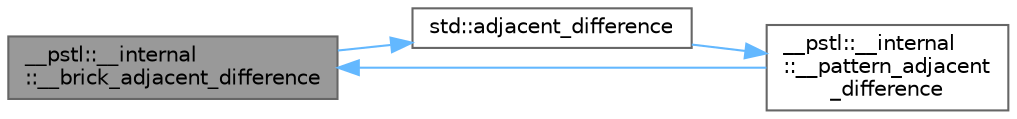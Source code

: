 digraph "__pstl::__internal::__brick_adjacent_difference"
{
 // LATEX_PDF_SIZE
  bgcolor="transparent";
  edge [fontname=Helvetica,fontsize=10,labelfontname=Helvetica,labelfontsize=10];
  node [fontname=Helvetica,fontsize=10,shape=box,height=0.2,width=0.4];
  rankdir="LR";
  Node1 [id="Node000001",label="__pstl::__internal\l::__brick_adjacent_difference",height=0.2,width=0.4,color="gray40", fillcolor="grey60", style="filled", fontcolor="black",tooltip=" "];
  Node1 -> Node2 [id="edge7_Node000001_Node000002",color="steelblue1",style="solid",tooltip=" "];
  Node2 [id="Node000002",label="std::adjacent_difference",height=0.2,width=0.4,color="grey40", fillcolor="white", style="filled",URL="$namespacestd.html#a8e0ebcf0b7a1a4e60d98f9a377ed012a",tooltip=" "];
  Node2 -> Node3 [id="edge8_Node000002_Node000003",color="steelblue1",style="solid",tooltip=" "];
  Node3 [id="Node000003",label="__pstl::__internal\l::__pattern_adjacent\l_difference",height=0.2,width=0.4,color="grey40", fillcolor="white", style="filled",URL="$namespace____pstl_1_1____internal.html#a06ab524ac584392677a2d3002e998d89",tooltip=" "];
  Node3 -> Node1 [id="edge9_Node000003_Node000001",color="steelblue1",style="solid",tooltip=" "];
}
